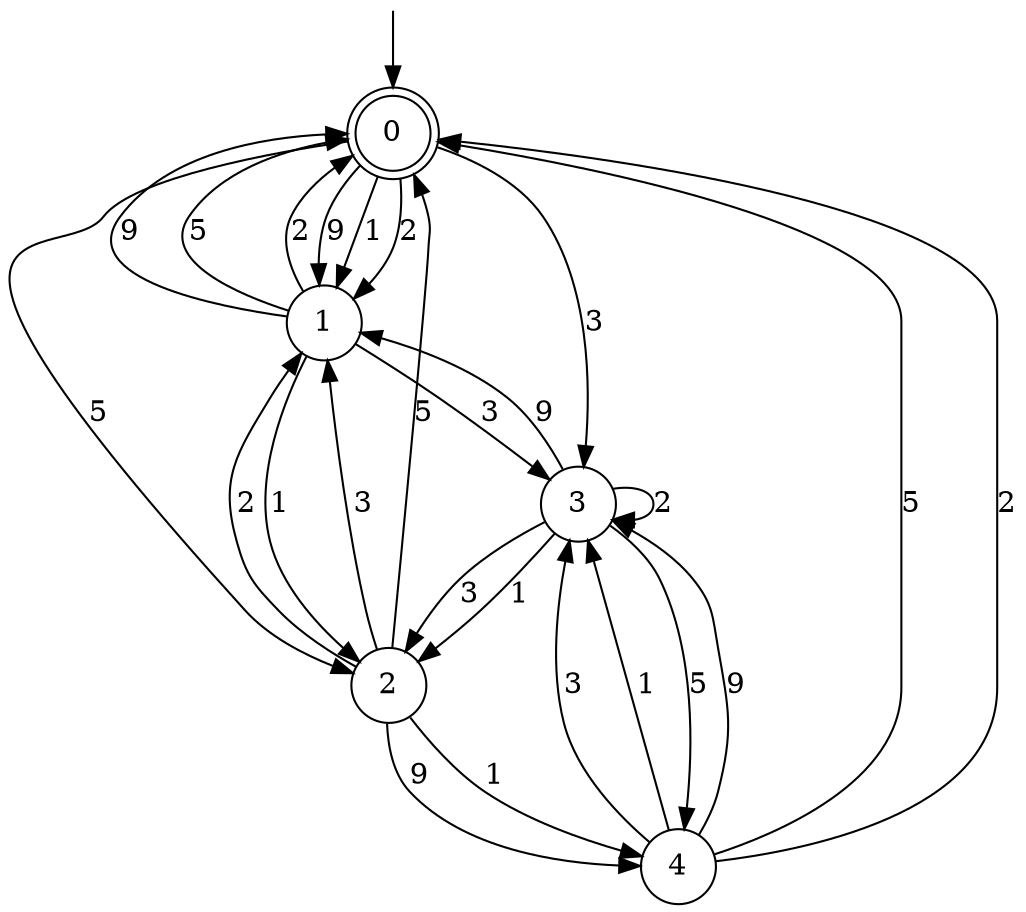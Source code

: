 digraph g {

	s0 [shape="doublecircle" label="0"];
	s1 [shape="circle" label="1"];
	s2 [shape="circle" label="2"];
	s3 [shape="circle" label="3"];
	s4 [shape="circle" label="4"];
	s0 -> s1 [label="9"];
	s0 -> s2 [label="5"];
	s0 -> s3 [label="3"];
	s0 -> s1 [label="1"];
	s0 -> s1 [label="2"];
	s1 -> s0 [label="9"];
	s1 -> s0 [label="5"];
	s1 -> s3 [label="3"];
	s1 -> s2 [label="1"];
	s1 -> s0 [label="2"];
	s2 -> s4 [label="9"];
	s2 -> s0 [label="5"];
	s2 -> s1 [label="3"];
	s2 -> s4 [label="1"];
	s2 -> s1 [label="2"];
	s3 -> s1 [label="9"];
	s3 -> s4 [label="5"];
	s3 -> s2 [label="3"];
	s3 -> s2 [label="1"];
	s3 -> s3 [label="2"];
	s4 -> s3 [label="9"];
	s4 -> s0 [label="5"];
	s4 -> s3 [label="3"];
	s4 -> s3 [label="1"];
	s4 -> s0 [label="2"];

__start0 [label="" shape="none" width="0" height="0"];
__start0 -> s0;

}
